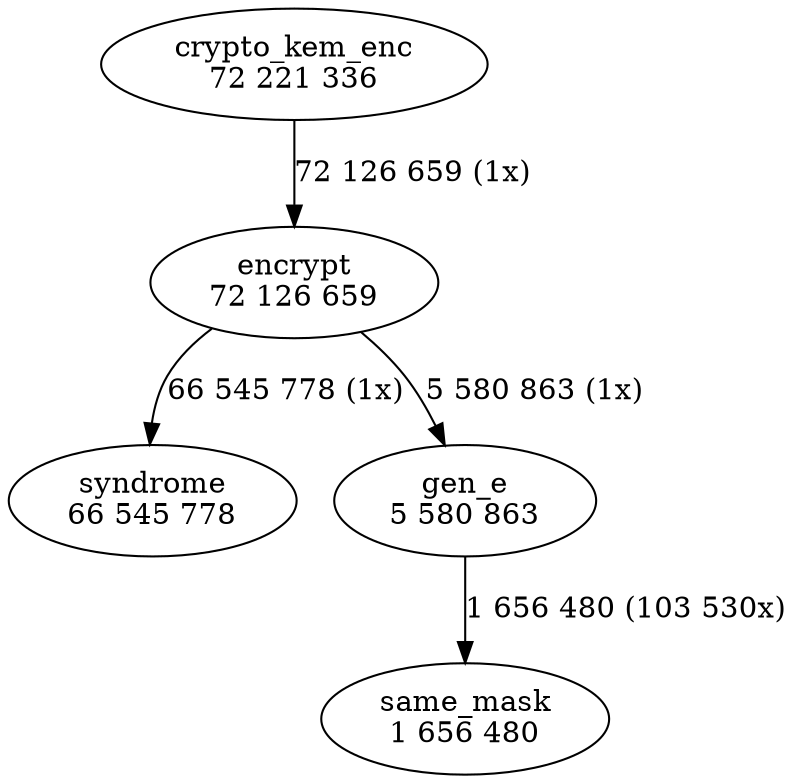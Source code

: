 digraph "callgraph" {
  F5562532e2a30 [label="syndrome\n66 545 778"];
  F5562532e6b20 [label="same_mask\n1 656 480"];
  F556253343870 [label="encrypt\n72 126 659"];
  F55625334fbd0 [label="crypto_kem_enc\n72 221 336"];
  F5562534de780 [label="gen_e\n5 580 863"];
  F556253343870 -> F5562532e2a30 [weight=2,label="66 545 778 (1x)"];
  F556253343870 -> F5562534de780 [weight=2,label="5 580 863 (1x)"];
  F55625334fbd0 -> F556253343870 [weight=2,label="72 126 659 (1x)"];
  F5562534de780 -> F5562532e6b20 [weight=2,label="1 656 480 (103 530x)"];
}
